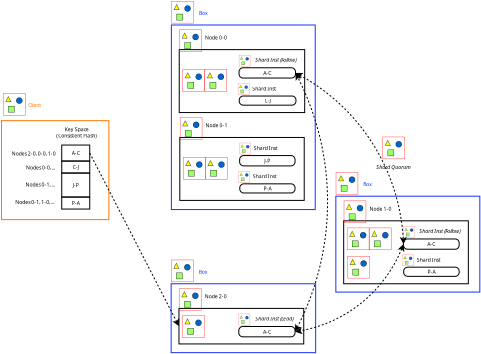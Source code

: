 <?xml version="1.0" encoding="UTF-8"?>
<dia:diagram xmlns:dia="http://www.lysator.liu.se/~alla/dia/">
  <dia:layer name="Background" visible="true" active="true">
    <dia:object type="Standard - Box" version="0" id="O0">
      <dia:attribute name="obj_pos">
        <dia:point val="10.54,4.784"/>
      </dia:attribute>
      <dia:attribute name="obj_bb">
        <dia:rectangle val="10.515,4.759;15.934,9.757"/>
      </dia:attribute>
      <dia:attribute name="elem_corner">
        <dia:point val="10.54,4.784"/>
      </dia:attribute>
      <dia:attribute name="elem_width">
        <dia:real val="5.369"/>
      </dia:attribute>
      <dia:attribute name="elem_height">
        <dia:real val="4.947"/>
      </dia:attribute>
      <dia:attribute name="border_width">
        <dia:real val="0.05"/>
      </dia:attribute>
      <dia:attribute name="border_color">
        <dia:color val="#ff7700"/>
      </dia:attribute>
      <dia:attribute name="show_background">
        <dia:boolean val="false"/>
      </dia:attribute>
    </dia:object>
    <dia:object type="Standard - Box" version="0" id="O1">
      <dia:attribute name="obj_pos">
        <dia:point val="19.035,0"/>
      </dia:attribute>
      <dia:attribute name="obj_bb">
        <dia:rectangle val="19.01,-0.025;26.251,9.253"/>
      </dia:attribute>
      <dia:attribute name="elem_corner">
        <dia:point val="19.035,0"/>
      </dia:attribute>
      <dia:attribute name="elem_width">
        <dia:real val="7.191"/>
      </dia:attribute>
      <dia:attribute name="elem_height">
        <dia:real val="9.228"/>
      </dia:attribute>
      <dia:attribute name="border_width">
        <dia:real val="0.05"/>
      </dia:attribute>
      <dia:attribute name="border_color">
        <dia:color val="#1133ff"/>
      </dia:attribute>
      <dia:attribute name="show_background">
        <dia:boolean val="false"/>
      </dia:attribute>
    </dia:object>
    <dia:object type="Standard - Text" version="1" id="O2">
      <dia:attribute name="obj_pos">
        <dia:point val="12.221,4.005"/>
      </dia:attribute>
      <dia:attribute name="obj_bb">
        <dia:rectangle val="11.854,3.857;12.589,4.153"/>
      </dia:attribute>
      <dia:attribute name="text">
        <dia:composite type="text">
          <dia:attribute name="string">
            <dia:string>#Client#</dia:string>
          </dia:attribute>
          <dia:attribute name="font">
            <dia:font family="sans" style="0" name="Helvetica"/>
          </dia:attribute>
          <dia:attribute name="height">
            <dia:real val="0.317"/>
          </dia:attribute>
          <dia:attribute name="pos">
            <dia:point val="12.221,4.093"/>
          </dia:attribute>
          <dia:attribute name="color">
            <dia:color val="#ff7700"/>
          </dia:attribute>
          <dia:attribute name="alignment">
            <dia:enum val="1"/>
          </dia:attribute>
        </dia:composite>
      </dia:attribute>
      <dia:attribute name="valign">
        <dia:enum val="2"/>
      </dia:attribute>
    </dia:object>
    <dia:object type="Standard - Image" version="0" id="O3">
      <dia:attribute name="obj_pos">
        <dia:point val="10.621,3.405"/>
      </dia:attribute>
      <dia:attribute name="obj_bb">
        <dia:rectangle val="10.571,3.355;11.785,4.568"/>
      </dia:attribute>
      <dia:attribute name="elem_corner">
        <dia:point val="10.621,3.405"/>
      </dia:attribute>
      <dia:attribute name="elem_width">
        <dia:real val="1.114"/>
      </dia:attribute>
      <dia:attribute name="elem_height">
        <dia:real val="1.114"/>
      </dia:attribute>
      <dia:attribute name="draw_border">
        <dia:boolean val="false"/>
      </dia:attribute>
      <dia:attribute name="keep_aspect">
        <dia:boolean val="true"/>
      </dia:attribute>
      <dia:attribute name="file">
        <dia:string>#icons8-laptop-64.png#</dia:string>
      </dia:attribute>
    </dia:object>
    <dia:object type="Standard - Text" version="1" id="O4">
      <dia:attribute name="obj_pos">
        <dia:point val="14.3,5.369"/>
      </dia:attribute>
      <dia:attribute name="obj_bb">
        <dia:rectangle val="13.169,5.063;15.432,5.676"/>
      </dia:attribute>
      <dia:attribute name="text">
        <dia:composite type="text">
          <dia:attribute name="string">
            <dia:string>#Key Space
(Consistent Hash)#</dia:string>
          </dia:attribute>
          <dia:attribute name="font">
            <dia:font family="sans" style="0" name="Helvetica"/>
          </dia:attribute>
          <dia:attribute name="height">
            <dia:real val="0.317"/>
          </dia:attribute>
          <dia:attribute name="pos">
            <dia:point val="14.3,5.298"/>
          </dia:attribute>
          <dia:attribute name="color">
            <dia:color val="#000000"/>
          </dia:attribute>
          <dia:attribute name="alignment">
            <dia:enum val="1"/>
          </dia:attribute>
        </dia:composite>
      </dia:attribute>
      <dia:attribute name="valign">
        <dia:enum val="2"/>
      </dia:attribute>
    </dia:object>
    <dia:object type="Standard - Box" version="0" id="O5">
      <dia:attribute name="obj_pos">
        <dia:point val="19.427,1.231"/>
      </dia:attribute>
      <dia:attribute name="obj_bb">
        <dia:rectangle val="19.402,1.206;25.723,4.403"/>
      </dia:attribute>
      <dia:attribute name="elem_corner">
        <dia:point val="19.427,1.231"/>
      </dia:attribute>
      <dia:attribute name="elem_width">
        <dia:real val="6.272"/>
      </dia:attribute>
      <dia:attribute name="elem_height">
        <dia:real val="3.147"/>
      </dia:attribute>
      <dia:attribute name="border_width">
        <dia:real val="0.05"/>
      </dia:attribute>
      <dia:attribute name="show_background">
        <dia:boolean val="false"/>
      </dia:attribute>
    </dia:object>
    <dia:object type="Standard - Text" version="1" id="O6">
      <dia:attribute name="obj_pos">
        <dia:point val="21.264,0.625"/>
      </dia:attribute>
      <dia:attribute name="obj_bb">
        <dia:rectangle val="20.684,0.477;21.844,0.773"/>
      </dia:attribute>
      <dia:attribute name="text">
        <dia:composite type="text">
          <dia:attribute name="string">
            <dia:string>#Node 0-0#</dia:string>
          </dia:attribute>
          <dia:attribute name="font">
            <dia:font family="sans" style="0" name="Helvetica"/>
          </dia:attribute>
          <dia:attribute name="height">
            <dia:real val="0.317"/>
          </dia:attribute>
          <dia:attribute name="pos">
            <dia:point val="21.264,0.713"/>
          </dia:attribute>
          <dia:attribute name="color">
            <dia:color val="#000000"/>
          </dia:attribute>
          <dia:attribute name="alignment">
            <dia:enum val="1"/>
          </dia:attribute>
        </dia:composite>
      </dia:attribute>
      <dia:attribute name="valign">
        <dia:enum val="2"/>
      </dia:attribute>
    </dia:object>
    <dia:object type="Standard - Box" version="0" id="O7">
      <dia:attribute name="obj_pos">
        <dia:point val="22.417,2.138"/>
      </dia:attribute>
      <dia:attribute name="obj_bb">
        <dia:rectangle val="22.392,2.112;25.265,2.678"/>
      </dia:attribute>
      <dia:attribute name="elem_corner">
        <dia:point val="22.417,2.138"/>
      </dia:attribute>
      <dia:attribute name="elem_width">
        <dia:real val="2.823"/>
      </dia:attribute>
      <dia:attribute name="elem_height">
        <dia:real val="0.515"/>
      </dia:attribute>
      <dia:attribute name="border_width">
        <dia:real val="0.05"/>
      </dia:attribute>
      <dia:attribute name="show_background">
        <dia:boolean val="false"/>
      </dia:attribute>
      <dia:attribute name="corner_radius">
        <dia:real val="0.2"/>
      </dia:attribute>
    </dia:object>
    <dia:object type="Standard - Text" version="1" id="O8">
      <dia:attribute name="obj_pos">
        <dia:point val="23.829,2.395"/>
      </dia:attribute>
      <dia:attribute name="obj_bb">
        <dia:rectangle val="23.61,2.247;24.047,2.543"/>
      </dia:attribute>
      <dia:attribute name="text">
        <dia:composite type="text">
          <dia:attribute name="string">
            <dia:string>#A-C#</dia:string>
          </dia:attribute>
          <dia:attribute name="font">
            <dia:font family="sans" style="0" name="Helvetica"/>
          </dia:attribute>
          <dia:attribute name="height">
            <dia:real val="0.317"/>
          </dia:attribute>
          <dia:attribute name="pos">
            <dia:point val="23.829,2.483"/>
          </dia:attribute>
          <dia:attribute name="color">
            <dia:color val="#000000"/>
          </dia:attribute>
          <dia:attribute name="alignment">
            <dia:enum val="1"/>
          </dia:attribute>
        </dia:composite>
      </dia:attribute>
      <dia:attribute name="valign">
        <dia:enum val="2"/>
      </dia:attribute>
      <dia:connections>
        <dia:connection handle="0" to="O7" connection="8"/>
      </dia:connections>
    </dia:object>
    <dia:object type="Standard - Image" version="0" id="O9">
      <dia:attribute name="obj_pos">
        <dia:point val="19.435,0.225"/>
      </dia:attribute>
      <dia:attribute name="obj_bb">
        <dia:rectangle val="19.385,0.175;20.599,1.389"/>
      </dia:attribute>
      <dia:attribute name="elem_corner">
        <dia:point val="19.435,0.225"/>
      </dia:attribute>
      <dia:attribute name="elem_width">
        <dia:real val="1.114"/>
      </dia:attribute>
      <dia:attribute name="elem_height">
        <dia:real val="1.114"/>
      </dia:attribute>
      <dia:attribute name="draw_border">
        <dia:boolean val="false"/>
      </dia:attribute>
      <dia:attribute name="keep_aspect">
        <dia:boolean val="true"/>
      </dia:attribute>
      <dia:attribute name="file">
        <dia:string>#icons8-network-card-64.png#</dia:string>
      </dia:attribute>
    </dia:object>
    <dia:object type="Standard - Image" version="0" id="O10">
      <dia:attribute name="obj_pos">
        <dia:point val="19.591,2.213"/>
      </dia:attribute>
      <dia:attribute name="obj_bb">
        <dia:rectangle val="19.541,2.163;20.755,3.377"/>
      </dia:attribute>
      <dia:attribute name="elem_corner">
        <dia:point val="19.591,2.213"/>
      </dia:attribute>
      <dia:attribute name="elem_width">
        <dia:real val="1.114"/>
      </dia:attribute>
      <dia:attribute name="elem_height">
        <dia:real val="1.114"/>
      </dia:attribute>
      <dia:attribute name="draw_border">
        <dia:boolean val="false"/>
      </dia:attribute>
      <dia:attribute name="keep_aspect">
        <dia:boolean val="true"/>
      </dia:attribute>
      <dia:attribute name="file">
        <dia:string>#icons8-hard-disk-64.png#</dia:string>
      </dia:attribute>
    </dia:object>
    <dia:object type="Standard - Text" version="1" id="O11">
      <dia:attribute name="obj_pos">
        <dia:point val="20.635,-0.6"/>
      </dia:attribute>
      <dia:attribute name="obj_bb">
        <dia:rectangle val="20.399,-0.748;20.871,-0.452"/>
      </dia:attribute>
      <dia:attribute name="text">
        <dia:composite type="text">
          <dia:attribute name="string">
            <dia:string>#Box#</dia:string>
          </dia:attribute>
          <dia:attribute name="font">
            <dia:font family="sans" style="0" name="Helvetica"/>
          </dia:attribute>
          <dia:attribute name="height">
            <dia:real val="0.317"/>
          </dia:attribute>
          <dia:attribute name="pos">
            <dia:point val="20.635,-0.512"/>
          </dia:attribute>
          <dia:attribute name="color">
            <dia:color val="#1133ff"/>
          </dia:attribute>
          <dia:attribute name="alignment">
            <dia:enum val="1"/>
          </dia:attribute>
        </dia:composite>
      </dia:attribute>
      <dia:attribute name="valign">
        <dia:enum val="2"/>
      </dia:attribute>
    </dia:object>
    <dia:object type="Standard - Image" version="0" id="O12">
      <dia:attribute name="obj_pos">
        <dia:point val="19.035,-1.2"/>
      </dia:attribute>
      <dia:attribute name="obj_bb">
        <dia:rectangle val="18.985,-1.25;20.198,-0.036"/>
      </dia:attribute>
      <dia:attribute name="elem_corner">
        <dia:point val="19.035,-1.2"/>
      </dia:attribute>
      <dia:attribute name="elem_width">
        <dia:real val="1.114"/>
      </dia:attribute>
      <dia:attribute name="elem_height">
        <dia:real val="1.114"/>
      </dia:attribute>
      <dia:attribute name="draw_border">
        <dia:boolean val="false"/>
      </dia:attribute>
      <dia:attribute name="keep_aspect">
        <dia:boolean val="true"/>
      </dia:attribute>
      <dia:attribute name="file">
        <dia:string>#icons8-case-64.png#</dia:string>
      </dia:attribute>
    </dia:object>
    <dia:object type="Standard - Image" version="0" id="O13">
      <dia:attribute name="obj_pos">
        <dia:point val="20.699,2.213"/>
      </dia:attribute>
      <dia:attribute name="obj_bb">
        <dia:rectangle val="20.649,2.163;21.863,3.377"/>
      </dia:attribute>
      <dia:attribute name="elem_corner">
        <dia:point val="20.699,2.213"/>
      </dia:attribute>
      <dia:attribute name="elem_width">
        <dia:real val="1.114"/>
      </dia:attribute>
      <dia:attribute name="elem_height">
        <dia:real val="1.114"/>
      </dia:attribute>
      <dia:attribute name="draw_border">
        <dia:boolean val="false"/>
      </dia:attribute>
      <dia:attribute name="keep_aspect">
        <dia:boolean val="true"/>
      </dia:attribute>
      <dia:attribute name="file">
        <dia:string>#icons8-hard-disk-64.png#</dia:string>
      </dia:attribute>
    </dia:object>
    <dia:object type="Standard - Box" version="0" id="O14">
      <dia:attribute name="obj_pos">
        <dia:point val="13.552,6.003"/>
      </dia:attribute>
      <dia:attribute name="obj_bb">
        <dia:rectangle val="13.527,5.978;14.977,6.828"/>
      </dia:attribute>
      <dia:attribute name="elem_corner">
        <dia:point val="13.552,6.003"/>
      </dia:attribute>
      <dia:attribute name="elem_width">
        <dia:real val="1.4"/>
      </dia:attribute>
      <dia:attribute name="elem_height">
        <dia:real val="0.8"/>
      </dia:attribute>
      <dia:attribute name="border_width">
        <dia:real val="0.05"/>
      </dia:attribute>
      <dia:attribute name="show_background">
        <dia:boolean val="false"/>
      </dia:attribute>
    </dia:object>
    <dia:object type="Standard - Text" version="1" id="O15">
      <dia:attribute name="obj_pos">
        <dia:point val="14.252,6.403"/>
      </dia:attribute>
      <dia:attribute name="obj_bb">
        <dia:rectangle val="14.033,6.256;14.47,6.551"/>
      </dia:attribute>
      <dia:attribute name="text">
        <dia:composite type="text">
          <dia:attribute name="string">
            <dia:string>#A-C#</dia:string>
          </dia:attribute>
          <dia:attribute name="font">
            <dia:font family="sans" style="0" name="Helvetica"/>
          </dia:attribute>
          <dia:attribute name="height">
            <dia:real val="0.317"/>
          </dia:attribute>
          <dia:attribute name="pos">
            <dia:point val="14.252,6.491"/>
          </dia:attribute>
          <dia:attribute name="color">
            <dia:color val="#000000"/>
          </dia:attribute>
          <dia:attribute name="alignment">
            <dia:enum val="1"/>
          </dia:attribute>
        </dia:composite>
      </dia:attribute>
      <dia:attribute name="valign">
        <dia:enum val="2"/>
      </dia:attribute>
      <dia:connections>
        <dia:connection handle="0" to="O14" connection="8"/>
      </dia:connections>
    </dia:object>
    <dia:object type="Standard - Box" version="0" id="O16">
      <dia:attribute name="obj_pos">
        <dia:point val="13.552,6.803"/>
      </dia:attribute>
      <dia:attribute name="obj_bb">
        <dia:rectangle val="13.527,6.778;14.977,7.428"/>
      </dia:attribute>
      <dia:attribute name="elem_corner">
        <dia:point val="13.552,6.803"/>
      </dia:attribute>
      <dia:attribute name="elem_width">
        <dia:real val="1.4"/>
      </dia:attribute>
      <dia:attribute name="elem_height">
        <dia:real val="0.6"/>
      </dia:attribute>
      <dia:attribute name="border_width">
        <dia:real val="0.05"/>
      </dia:attribute>
      <dia:attribute name="show_background">
        <dia:boolean val="false"/>
      </dia:attribute>
    </dia:object>
    <dia:object type="Standard - Text" version="1" id="O17">
      <dia:attribute name="obj_pos">
        <dia:point val="14.252,7.103"/>
      </dia:attribute>
      <dia:attribute name="obj_bb">
        <dia:rectangle val="14.073,6.956;14.431,7.251"/>
      </dia:attribute>
      <dia:attribute name="text">
        <dia:composite type="text">
          <dia:attribute name="string">
            <dia:string>#C-J#</dia:string>
          </dia:attribute>
          <dia:attribute name="font">
            <dia:font family="sans" style="0" name="Helvetica"/>
          </dia:attribute>
          <dia:attribute name="height">
            <dia:real val="0.317"/>
          </dia:attribute>
          <dia:attribute name="pos">
            <dia:point val="14.252,7.191"/>
          </dia:attribute>
          <dia:attribute name="color">
            <dia:color val="#000000"/>
          </dia:attribute>
          <dia:attribute name="alignment">
            <dia:enum val="1"/>
          </dia:attribute>
        </dia:composite>
      </dia:attribute>
      <dia:attribute name="valign">
        <dia:enum val="2"/>
      </dia:attribute>
      <dia:connections>
        <dia:connection handle="0" to="O16" connection="8"/>
      </dia:connections>
    </dia:object>
    <dia:object type="Standard - Box" version="0" id="O18">
      <dia:attribute name="obj_pos">
        <dia:point val="13.552,7.403"/>
      </dia:attribute>
      <dia:attribute name="obj_bb">
        <dia:rectangle val="13.527,7.378;14.977,8.628"/>
      </dia:attribute>
      <dia:attribute name="elem_corner">
        <dia:point val="13.552,7.403"/>
      </dia:attribute>
      <dia:attribute name="elem_width">
        <dia:real val="1.4"/>
      </dia:attribute>
      <dia:attribute name="elem_height">
        <dia:real val="1.2"/>
      </dia:attribute>
      <dia:attribute name="border_width">
        <dia:real val="0.05"/>
      </dia:attribute>
      <dia:attribute name="show_background">
        <dia:boolean val="false"/>
      </dia:attribute>
    </dia:object>
    <dia:object type="Standard - Text" version="1" id="O19">
      <dia:attribute name="obj_pos">
        <dia:point val="14.252,8.003"/>
      </dia:attribute>
      <dia:attribute name="obj_bb">
        <dia:rectangle val="14.094,7.856;14.409,8.151"/>
      </dia:attribute>
      <dia:attribute name="text">
        <dia:composite type="text">
          <dia:attribute name="string">
            <dia:string>#J-P#</dia:string>
          </dia:attribute>
          <dia:attribute name="font">
            <dia:font family="sans" style="0" name="Helvetica"/>
          </dia:attribute>
          <dia:attribute name="height">
            <dia:real val="0.317"/>
          </dia:attribute>
          <dia:attribute name="pos">
            <dia:point val="14.252,8.091"/>
          </dia:attribute>
          <dia:attribute name="color">
            <dia:color val="#000000"/>
          </dia:attribute>
          <dia:attribute name="alignment">
            <dia:enum val="1"/>
          </dia:attribute>
        </dia:composite>
      </dia:attribute>
      <dia:attribute name="valign">
        <dia:enum val="2"/>
      </dia:attribute>
      <dia:connections>
        <dia:connection handle="0" to="O18" connection="8"/>
      </dia:connections>
    </dia:object>
    <dia:object type="Standard - Box" version="0" id="O20">
      <dia:attribute name="obj_pos">
        <dia:point val="13.552,8.603"/>
      </dia:attribute>
      <dia:attribute name="obj_bb">
        <dia:rectangle val="13.527,8.578;14.977,9.228"/>
      </dia:attribute>
      <dia:attribute name="elem_corner">
        <dia:point val="13.552,8.603"/>
      </dia:attribute>
      <dia:attribute name="elem_width">
        <dia:real val="1.4"/>
      </dia:attribute>
      <dia:attribute name="elem_height">
        <dia:real val="0.6"/>
      </dia:attribute>
      <dia:attribute name="border_width">
        <dia:real val="0.05"/>
      </dia:attribute>
      <dia:attribute name="show_background">
        <dia:boolean val="false"/>
      </dia:attribute>
    </dia:object>
    <dia:object type="Standard - Text" version="1" id="O21">
      <dia:attribute name="obj_pos">
        <dia:point val="14.252,8.903"/>
      </dia:attribute>
      <dia:attribute name="obj_bb">
        <dia:rectangle val="14.048,8.756;14.456,9.051"/>
      </dia:attribute>
      <dia:attribute name="text">
        <dia:composite type="text">
          <dia:attribute name="string">
            <dia:string>#P-A#</dia:string>
          </dia:attribute>
          <dia:attribute name="font">
            <dia:font family="sans" style="0" name="Helvetica"/>
          </dia:attribute>
          <dia:attribute name="height">
            <dia:real val="0.317"/>
          </dia:attribute>
          <dia:attribute name="pos">
            <dia:point val="14.252,8.991"/>
          </dia:attribute>
          <dia:attribute name="color">
            <dia:color val="#000000"/>
          </dia:attribute>
          <dia:attribute name="alignment">
            <dia:enum val="1"/>
          </dia:attribute>
        </dia:composite>
      </dia:attribute>
      <dia:attribute name="valign">
        <dia:enum val="2"/>
      </dia:attribute>
      <dia:connections>
        <dia:connection handle="0" to="O20" connection="8"/>
      </dia:connections>
    </dia:object>
    <dia:object type="Standard - Text" version="1" id="O22">
      <dia:attribute name="obj_pos">
        <dia:point val="24.252,1.741"/>
      </dia:attribute>
      <dia:attribute name="obj_bb">
        <dia:rectangle val="23.067,1.594;25.437,1.889"/>
      </dia:attribute>
      <dia:attribute name="text">
        <dia:composite type="text">
          <dia:attribute name="string">
            <dia:string>#Shard Inst (Follow)#</dia:string>
          </dia:attribute>
          <dia:attribute name="font">
            <dia:font family="sans" style="8" name="Helvetica-Oblique"/>
          </dia:attribute>
          <dia:attribute name="height">
            <dia:real val="0.317"/>
          </dia:attribute>
          <dia:attribute name="pos">
            <dia:point val="24.252,1.829"/>
          </dia:attribute>
          <dia:attribute name="color">
            <dia:color val="#000000"/>
          </dia:attribute>
          <dia:attribute name="alignment">
            <dia:enum val="1"/>
          </dia:attribute>
        </dia:composite>
      </dia:attribute>
      <dia:attribute name="valign">
        <dia:enum val="2"/>
      </dia:attribute>
    </dia:object>
    <dia:object type="Standard - Image" version="0" id="O23">
      <dia:attribute name="obj_pos">
        <dia:point val="22.413,1.504"/>
      </dia:attribute>
      <dia:attribute name="obj_bb">
        <dia:rectangle val="22.363,1.454;23.03,2.12"/>
      </dia:attribute>
      <dia:attribute name="elem_corner">
        <dia:point val="22.413,1.504"/>
      </dia:attribute>
      <dia:attribute name="elem_width">
        <dia:real val="0.566"/>
      </dia:attribute>
      <dia:attribute name="elem_height">
        <dia:real val="0.566"/>
      </dia:attribute>
      <dia:attribute name="draw_border">
        <dia:boolean val="false"/>
      </dia:attribute>
      <dia:attribute name="keep_aspect">
        <dia:boolean val="true"/>
      </dia:attribute>
      <dia:attribute name="file">
        <dia:string>#icons8-pizza-64.png#</dia:string>
      </dia:attribute>
    </dia:object>
    <dia:object type="Standard - Box" version="0" id="O24">
      <dia:attribute name="obj_pos">
        <dia:point val="22.426,3.55"/>
      </dia:attribute>
      <dia:attribute name="obj_bb">
        <dia:rectangle val="22.401,3.525;25.288,4.032"/>
      </dia:attribute>
      <dia:attribute name="elem_corner">
        <dia:point val="22.426,3.55"/>
      </dia:attribute>
      <dia:attribute name="elem_width">
        <dia:real val="2.837"/>
      </dia:attribute>
      <dia:attribute name="elem_height">
        <dia:real val="0.457"/>
      </dia:attribute>
      <dia:attribute name="border_width">
        <dia:real val="0.05"/>
      </dia:attribute>
      <dia:attribute name="show_background">
        <dia:boolean val="false"/>
      </dia:attribute>
      <dia:attribute name="corner_radius">
        <dia:real val="0.2"/>
      </dia:attribute>
    </dia:object>
    <dia:object type="Standard - Text" version="1" id="O25">
      <dia:attribute name="obj_pos">
        <dia:point val="23.844,3.778"/>
      </dia:attribute>
      <dia:attribute name="obj_bb">
        <dia:rectangle val="23.666,3.631;24.023,3.926"/>
      </dia:attribute>
      <dia:attribute name="text">
        <dia:composite type="text">
          <dia:attribute name="string">
            <dia:string>#C-J#</dia:string>
          </dia:attribute>
          <dia:attribute name="font">
            <dia:font family="sans" style="0" name="Helvetica"/>
          </dia:attribute>
          <dia:attribute name="height">
            <dia:real val="0.317"/>
          </dia:attribute>
          <dia:attribute name="pos">
            <dia:point val="23.844,3.866"/>
          </dia:attribute>
          <dia:attribute name="color">
            <dia:color val="#000000"/>
          </dia:attribute>
          <dia:attribute name="alignment">
            <dia:enum val="1"/>
          </dia:attribute>
        </dia:composite>
      </dia:attribute>
      <dia:attribute name="valign">
        <dia:enum val="2"/>
      </dia:attribute>
      <dia:connections>
        <dia:connection handle="0" to="O24" connection="8"/>
      </dia:connections>
    </dia:object>
    <dia:object type="Standard - Text" version="1" id="O26">
      <dia:attribute name="obj_pos">
        <dia:point val="23.675,3.177"/>
      </dia:attribute>
      <dia:attribute name="obj_bb">
        <dia:rectangle val="23.034,3.029;24.316,3.325"/>
      </dia:attribute>
      <dia:attribute name="text">
        <dia:composite type="text">
          <dia:attribute name="string">
            <dia:string>#Shard Inst#</dia:string>
          </dia:attribute>
          <dia:attribute name="font">
            <dia:font family="sans" style="0" name="Helvetica"/>
          </dia:attribute>
          <dia:attribute name="height">
            <dia:real val="0.317"/>
          </dia:attribute>
          <dia:attribute name="pos">
            <dia:point val="23.675,3.265"/>
          </dia:attribute>
          <dia:attribute name="color">
            <dia:color val="#000000"/>
          </dia:attribute>
          <dia:attribute name="alignment">
            <dia:enum val="1"/>
          </dia:attribute>
        </dia:composite>
      </dia:attribute>
      <dia:attribute name="valign">
        <dia:enum val="2"/>
      </dia:attribute>
    </dia:object>
    <dia:object type="Standard - Image" version="0" id="O27">
      <dia:attribute name="obj_pos">
        <dia:point val="22.363,2.917"/>
      </dia:attribute>
      <dia:attribute name="obj_bb">
        <dia:rectangle val="22.314,2.867;22.98,3.533"/>
      </dia:attribute>
      <dia:attribute name="elem_corner">
        <dia:point val="22.363,2.917"/>
      </dia:attribute>
      <dia:attribute name="elem_width">
        <dia:real val="0.566"/>
      </dia:attribute>
      <dia:attribute name="elem_height">
        <dia:real val="0.566"/>
      </dia:attribute>
      <dia:attribute name="draw_border">
        <dia:boolean val="false"/>
      </dia:attribute>
      <dia:attribute name="keep_aspect">
        <dia:boolean val="true"/>
      </dia:attribute>
      <dia:attribute name="file">
        <dia:string>#icons8-pizza-64.png#</dia:string>
      </dia:attribute>
    </dia:object>
    <dia:object type="Standard - Box" version="0" id="O28">
      <dia:attribute name="obj_pos">
        <dia:point val="19.456,5.623"/>
      </dia:attribute>
      <dia:attribute name="obj_bb">
        <dia:rectangle val="19.43,5.598;25.701,8.794"/>
      </dia:attribute>
      <dia:attribute name="elem_corner">
        <dia:point val="19.456,5.623"/>
      </dia:attribute>
      <dia:attribute name="elem_width">
        <dia:real val="6.22"/>
      </dia:attribute>
      <dia:attribute name="elem_height">
        <dia:real val="3.147"/>
      </dia:attribute>
      <dia:attribute name="border_width">
        <dia:real val="0.05"/>
      </dia:attribute>
      <dia:attribute name="show_background">
        <dia:boolean val="false"/>
      </dia:attribute>
    </dia:object>
    <dia:object type="Standard - Text" version="1" id="O29">
      <dia:attribute name="obj_pos">
        <dia:point val="21.293,5.017"/>
      </dia:attribute>
      <dia:attribute name="obj_bb">
        <dia:rectangle val="20.713,4.869;21.873,5.164"/>
      </dia:attribute>
      <dia:attribute name="text">
        <dia:composite type="text">
          <dia:attribute name="string">
            <dia:string>#Node 0-1#</dia:string>
          </dia:attribute>
          <dia:attribute name="font">
            <dia:font family="sans" style="0" name="Helvetica"/>
          </dia:attribute>
          <dia:attribute name="height">
            <dia:real val="0.317"/>
          </dia:attribute>
          <dia:attribute name="pos">
            <dia:point val="21.293,5.104"/>
          </dia:attribute>
          <dia:attribute name="color">
            <dia:color val="#000000"/>
          </dia:attribute>
          <dia:attribute name="alignment">
            <dia:enum val="1"/>
          </dia:attribute>
        </dia:composite>
      </dia:attribute>
      <dia:attribute name="valign">
        <dia:enum val="2"/>
      </dia:attribute>
    </dia:object>
    <dia:object type="Standard - Box" version="0" id="O30">
      <dia:attribute name="obj_pos">
        <dia:point val="22.446,6.529"/>
      </dia:attribute>
      <dia:attribute name="obj_bb">
        <dia:rectangle val="22.421,6.504;25.242,7.069"/>
      </dia:attribute>
      <dia:attribute name="elem_corner">
        <dia:point val="22.446,6.529"/>
      </dia:attribute>
      <dia:attribute name="elem_width">
        <dia:real val="2.771"/>
      </dia:attribute>
      <dia:attribute name="elem_height">
        <dia:real val="0.515"/>
      </dia:attribute>
      <dia:attribute name="border_width">
        <dia:real val="0.05"/>
      </dia:attribute>
      <dia:attribute name="show_background">
        <dia:boolean val="false"/>
      </dia:attribute>
      <dia:attribute name="corner_radius">
        <dia:real val="0.2"/>
      </dia:attribute>
    </dia:object>
    <dia:object type="Standard - Text" version="1" id="O31">
      <dia:attribute name="obj_pos">
        <dia:point val="23.831,6.787"/>
      </dia:attribute>
      <dia:attribute name="obj_bb">
        <dia:rectangle val="23.674,6.639;23.989,6.935"/>
      </dia:attribute>
      <dia:attribute name="text">
        <dia:composite type="text">
          <dia:attribute name="string">
            <dia:string>#J-P#</dia:string>
          </dia:attribute>
          <dia:attribute name="font">
            <dia:font family="sans" style="0" name="Helvetica"/>
          </dia:attribute>
          <dia:attribute name="height">
            <dia:real val="0.317"/>
          </dia:attribute>
          <dia:attribute name="pos">
            <dia:point val="23.831,6.875"/>
          </dia:attribute>
          <dia:attribute name="color">
            <dia:color val="#000000"/>
          </dia:attribute>
          <dia:attribute name="alignment">
            <dia:enum val="1"/>
          </dia:attribute>
        </dia:composite>
      </dia:attribute>
      <dia:attribute name="valign">
        <dia:enum val="2"/>
      </dia:attribute>
      <dia:connections>
        <dia:connection handle="0" to="O30" connection="8"/>
      </dia:connections>
    </dia:object>
    <dia:object type="Standard - Image" version="0" id="O32">
      <dia:attribute name="obj_pos">
        <dia:point val="19.463,4.617"/>
      </dia:attribute>
      <dia:attribute name="obj_bb">
        <dia:rectangle val="19.413,4.567;20.627,5.78"/>
      </dia:attribute>
      <dia:attribute name="elem_corner">
        <dia:point val="19.463,4.617"/>
      </dia:attribute>
      <dia:attribute name="elem_width">
        <dia:real val="1.114"/>
      </dia:attribute>
      <dia:attribute name="elem_height">
        <dia:real val="1.114"/>
      </dia:attribute>
      <dia:attribute name="draw_border">
        <dia:boolean val="false"/>
      </dia:attribute>
      <dia:attribute name="keep_aspect">
        <dia:boolean val="true"/>
      </dia:attribute>
      <dia:attribute name="file">
        <dia:string>#icons8-network-card-64.png#</dia:string>
      </dia:attribute>
    </dia:object>
    <dia:object type="Standard - Image" version="0" id="O33">
      <dia:attribute name="obj_pos">
        <dia:point val="19.619,6.605"/>
      </dia:attribute>
      <dia:attribute name="obj_bb">
        <dia:rectangle val="19.57,6.555;20.783,7.768"/>
      </dia:attribute>
      <dia:attribute name="elem_corner">
        <dia:point val="19.619,6.605"/>
      </dia:attribute>
      <dia:attribute name="elem_width">
        <dia:real val="1.114"/>
      </dia:attribute>
      <dia:attribute name="elem_height">
        <dia:real val="1.114"/>
      </dia:attribute>
      <dia:attribute name="draw_border">
        <dia:boolean val="false"/>
      </dia:attribute>
      <dia:attribute name="keep_aspect">
        <dia:boolean val="true"/>
      </dia:attribute>
      <dia:attribute name="file">
        <dia:string>#icons8-hard-disk-64.png#</dia:string>
      </dia:attribute>
    </dia:object>
    <dia:object type="Standard - Image" version="0" id="O34">
      <dia:attribute name="obj_pos">
        <dia:point val="20.728,6.605"/>
      </dia:attribute>
      <dia:attribute name="obj_bb">
        <dia:rectangle val="20.678,6.555;21.891,7.768"/>
      </dia:attribute>
      <dia:attribute name="elem_corner">
        <dia:point val="20.728,6.605"/>
      </dia:attribute>
      <dia:attribute name="elem_width">
        <dia:real val="1.114"/>
      </dia:attribute>
      <dia:attribute name="elem_height">
        <dia:real val="1.114"/>
      </dia:attribute>
      <dia:attribute name="draw_border">
        <dia:boolean val="false"/>
      </dia:attribute>
      <dia:attribute name="keep_aspect">
        <dia:boolean val="true"/>
      </dia:attribute>
      <dia:attribute name="file">
        <dia:string>#icons8-hard-disk-64.png#</dia:string>
      </dia:attribute>
    </dia:object>
    <dia:object type="Standard - Text" version="1" id="O35">
      <dia:attribute name="obj_pos">
        <dia:point val="23.753,6.156"/>
      </dia:attribute>
      <dia:attribute name="obj_bb">
        <dia:rectangle val="23.112,6.008;24.395,6.304"/>
      </dia:attribute>
      <dia:attribute name="text">
        <dia:composite type="text">
          <dia:attribute name="string">
            <dia:string>#Shard Inst#</dia:string>
          </dia:attribute>
          <dia:attribute name="font">
            <dia:font family="sans" style="0" name="Helvetica"/>
          </dia:attribute>
          <dia:attribute name="height">
            <dia:real val="0.317"/>
          </dia:attribute>
          <dia:attribute name="pos">
            <dia:point val="23.753,6.244"/>
          </dia:attribute>
          <dia:attribute name="color">
            <dia:color val="#000000"/>
          </dia:attribute>
          <dia:attribute name="alignment">
            <dia:enum val="1"/>
          </dia:attribute>
        </dia:composite>
      </dia:attribute>
      <dia:attribute name="valign">
        <dia:enum val="2"/>
      </dia:attribute>
    </dia:object>
    <dia:object type="Standard - Image" version="0" id="O36">
      <dia:attribute name="obj_pos">
        <dia:point val="22.442,5.896"/>
      </dia:attribute>
      <dia:attribute name="obj_bb">
        <dia:rectangle val="22.392,5.846;23.059,6.512"/>
      </dia:attribute>
      <dia:attribute name="elem_corner">
        <dia:point val="22.442,5.896"/>
      </dia:attribute>
      <dia:attribute name="elem_width">
        <dia:real val="0.566"/>
      </dia:attribute>
      <dia:attribute name="elem_height">
        <dia:real val="0.566"/>
      </dia:attribute>
      <dia:attribute name="draw_border">
        <dia:boolean val="false"/>
      </dia:attribute>
      <dia:attribute name="keep_aspect">
        <dia:boolean val="true"/>
      </dia:attribute>
      <dia:attribute name="file">
        <dia:string>#icons8-pizza-64.png#</dia:string>
      </dia:attribute>
    </dia:object>
    <dia:object type="Standard - Box" version="0" id="O37">
      <dia:attribute name="obj_pos">
        <dia:point val="22.455,7.942"/>
      </dia:attribute>
      <dia:attribute name="obj_bb">
        <dia:rectangle val="22.43,7.917;25.242,8.423"/>
      </dia:attribute>
      <dia:attribute name="elem_corner">
        <dia:point val="22.455,7.942"/>
      </dia:attribute>
      <dia:attribute name="elem_width">
        <dia:real val="2.762"/>
      </dia:attribute>
      <dia:attribute name="elem_height">
        <dia:real val="0.457"/>
      </dia:attribute>
      <dia:attribute name="border_width">
        <dia:real val="0.05"/>
      </dia:attribute>
      <dia:attribute name="show_background">
        <dia:boolean val="false"/>
      </dia:attribute>
      <dia:attribute name="corner_radius">
        <dia:real val="0.2"/>
      </dia:attribute>
    </dia:object>
    <dia:object type="Standard - Text" version="1" id="O38">
      <dia:attribute name="obj_pos">
        <dia:point val="23.836,8.17"/>
      </dia:attribute>
      <dia:attribute name="obj_bb">
        <dia:rectangle val="23.632,8.022;24.04,8.318"/>
      </dia:attribute>
      <dia:attribute name="text">
        <dia:composite type="text">
          <dia:attribute name="string">
            <dia:string>#P-A#</dia:string>
          </dia:attribute>
          <dia:attribute name="font">
            <dia:font family="sans" style="0" name="Helvetica"/>
          </dia:attribute>
          <dia:attribute name="height">
            <dia:real val="0.317"/>
          </dia:attribute>
          <dia:attribute name="pos">
            <dia:point val="23.836,8.258"/>
          </dia:attribute>
          <dia:attribute name="color">
            <dia:color val="#000000"/>
          </dia:attribute>
          <dia:attribute name="alignment">
            <dia:enum val="1"/>
          </dia:attribute>
        </dia:composite>
      </dia:attribute>
      <dia:attribute name="valign">
        <dia:enum val="2"/>
      </dia:attribute>
      <dia:connections>
        <dia:connection handle="0" to="O37" connection="8"/>
      </dia:connections>
    </dia:object>
    <dia:object type="Standard - Text" version="1" id="O39">
      <dia:attribute name="obj_pos">
        <dia:point val="23.703,7.568"/>
      </dia:attribute>
      <dia:attribute name="obj_bb">
        <dia:rectangle val="23.062,7.421;24.345,7.716"/>
      </dia:attribute>
      <dia:attribute name="text">
        <dia:composite type="text">
          <dia:attribute name="string">
            <dia:string>#Shard Inst#</dia:string>
          </dia:attribute>
          <dia:attribute name="font">
            <dia:font family="sans" style="0" name="Helvetica"/>
          </dia:attribute>
          <dia:attribute name="height">
            <dia:real val="0.317"/>
          </dia:attribute>
          <dia:attribute name="pos">
            <dia:point val="23.703,7.656"/>
          </dia:attribute>
          <dia:attribute name="color">
            <dia:color val="#000000"/>
          </dia:attribute>
          <dia:attribute name="alignment">
            <dia:enum val="1"/>
          </dia:attribute>
        </dia:composite>
      </dia:attribute>
      <dia:attribute name="valign">
        <dia:enum val="2"/>
      </dia:attribute>
    </dia:object>
    <dia:object type="Standard - Image" version="0" id="O40">
      <dia:attribute name="obj_pos">
        <dia:point val="22.392,7.308"/>
      </dia:attribute>
      <dia:attribute name="obj_bb">
        <dia:rectangle val="22.342,7.258;23.009,7.924"/>
      </dia:attribute>
      <dia:attribute name="elem_corner">
        <dia:point val="22.392,7.308"/>
      </dia:attribute>
      <dia:attribute name="elem_width">
        <dia:real val="0.566"/>
      </dia:attribute>
      <dia:attribute name="elem_height">
        <dia:real val="0.566"/>
      </dia:attribute>
      <dia:attribute name="draw_border">
        <dia:boolean val="false"/>
      </dia:attribute>
      <dia:attribute name="keep_aspect">
        <dia:boolean val="true"/>
      </dia:attribute>
      <dia:attribute name="file">
        <dia:string>#icons8-pizza-64.png#</dia:string>
      </dia:attribute>
    </dia:object>
    <dia:object type="Standard - Box" version="0" id="O41">
      <dia:attribute name="obj_pos">
        <dia:point val="27.257,8.56"/>
      </dia:attribute>
      <dia:attribute name="obj_bb">
        <dia:rectangle val="27.232,8.535;34.481,13.379"/>
      </dia:attribute>
      <dia:attribute name="elem_corner">
        <dia:point val="27.257,8.56"/>
      </dia:attribute>
      <dia:attribute name="elem_width">
        <dia:real val="7.199"/>
      </dia:attribute>
      <dia:attribute name="elem_height">
        <dia:real val="4.794"/>
      </dia:attribute>
      <dia:attribute name="border_width">
        <dia:real val="0.05"/>
      </dia:attribute>
      <dia:attribute name="border_color">
        <dia:color val="#1133ff"/>
      </dia:attribute>
      <dia:attribute name="show_background">
        <dia:boolean val="false"/>
      </dia:attribute>
    </dia:object>
    <dia:object type="Standard - Box" version="0" id="O42">
      <dia:attribute name="obj_pos">
        <dia:point val="27.649,9.791"/>
      </dia:attribute>
      <dia:attribute name="obj_bb">
        <dia:rectangle val="27.624,9.766;33.908,12.963"/>
      </dia:attribute>
      <dia:attribute name="elem_corner">
        <dia:point val="27.649,9.791"/>
      </dia:attribute>
      <dia:attribute name="elem_width">
        <dia:real val="6.234"/>
      </dia:attribute>
      <dia:attribute name="elem_height">
        <dia:real val="3.147"/>
      </dia:attribute>
      <dia:attribute name="border_width">
        <dia:real val="0.05"/>
      </dia:attribute>
      <dia:attribute name="show_background">
        <dia:boolean val="false"/>
      </dia:attribute>
    </dia:object>
    <dia:object type="Standard - Text" version="1" id="O43">
      <dia:attribute name="obj_pos">
        <dia:point val="29.486,9.185"/>
      </dia:attribute>
      <dia:attribute name="obj_bb">
        <dia:rectangle val="28.906,9.037;30.066,9.333"/>
      </dia:attribute>
      <dia:attribute name="text">
        <dia:composite type="text">
          <dia:attribute name="string">
            <dia:string>#Node 1-0#</dia:string>
          </dia:attribute>
          <dia:attribute name="font">
            <dia:font family="sans" style="0" name="Helvetica"/>
          </dia:attribute>
          <dia:attribute name="height">
            <dia:real val="0.317"/>
          </dia:attribute>
          <dia:attribute name="pos">
            <dia:point val="29.486,9.273"/>
          </dia:attribute>
          <dia:attribute name="color">
            <dia:color val="#000000"/>
          </dia:attribute>
          <dia:attribute name="alignment">
            <dia:enum val="1"/>
          </dia:attribute>
        </dia:composite>
      </dia:attribute>
      <dia:attribute name="valign">
        <dia:enum val="2"/>
      </dia:attribute>
    </dia:object>
    <dia:object type="Standard - Box" version="0" id="O44">
      <dia:attribute name="obj_pos">
        <dia:point val="30.639,10.698"/>
      </dia:attribute>
      <dia:attribute name="obj_bb">
        <dia:rectangle val="30.614,10.673;33.449,11.238"/>
      </dia:attribute>
      <dia:attribute name="elem_corner">
        <dia:point val="30.639,10.698"/>
      </dia:attribute>
      <dia:attribute name="elem_width">
        <dia:real val="2.785"/>
      </dia:attribute>
      <dia:attribute name="elem_height">
        <dia:real val="0.515"/>
      </dia:attribute>
      <dia:attribute name="border_width">
        <dia:real val="0.05"/>
      </dia:attribute>
      <dia:attribute name="show_background">
        <dia:boolean val="false"/>
      </dia:attribute>
      <dia:attribute name="corner_radius">
        <dia:real val="0.2"/>
      </dia:attribute>
    </dia:object>
    <dia:object type="Standard - Text" version="1" id="O45">
      <dia:attribute name="obj_pos">
        <dia:point val="32.032,10.955"/>
      </dia:attribute>
      <dia:attribute name="obj_bb">
        <dia:rectangle val="31.813,10.808;32.251,11.103"/>
      </dia:attribute>
      <dia:attribute name="text">
        <dia:composite type="text">
          <dia:attribute name="string">
            <dia:string>#A-C#</dia:string>
          </dia:attribute>
          <dia:attribute name="font">
            <dia:font family="sans" style="0" name="Helvetica"/>
          </dia:attribute>
          <dia:attribute name="height">
            <dia:real val="0.317"/>
          </dia:attribute>
          <dia:attribute name="pos">
            <dia:point val="32.032,11.043"/>
          </dia:attribute>
          <dia:attribute name="color">
            <dia:color val="#000000"/>
          </dia:attribute>
          <dia:attribute name="alignment">
            <dia:enum val="1"/>
          </dia:attribute>
        </dia:composite>
      </dia:attribute>
      <dia:attribute name="valign">
        <dia:enum val="2"/>
      </dia:attribute>
      <dia:connections>
        <dia:connection handle="0" to="O44" connection="8"/>
      </dia:connections>
    </dia:object>
    <dia:object type="Standard - Image" version="0" id="O46">
      <dia:attribute name="obj_pos">
        <dia:point val="27.657,8.785"/>
      </dia:attribute>
      <dia:attribute name="obj_bb">
        <dia:rectangle val="27.607,8.735;28.82,9.949"/>
      </dia:attribute>
      <dia:attribute name="elem_corner">
        <dia:point val="27.657,8.785"/>
      </dia:attribute>
      <dia:attribute name="elem_width">
        <dia:real val="1.114"/>
      </dia:attribute>
      <dia:attribute name="elem_height">
        <dia:real val="1.114"/>
      </dia:attribute>
      <dia:attribute name="draw_border">
        <dia:boolean val="false"/>
      </dia:attribute>
      <dia:attribute name="keep_aspect">
        <dia:boolean val="true"/>
      </dia:attribute>
      <dia:attribute name="file">
        <dia:string>#icons8-network-card-64.png#</dia:string>
      </dia:attribute>
    </dia:object>
    <dia:object type="Standard - Image" version="0" id="O47">
      <dia:attribute name="obj_pos">
        <dia:point val="27.813,10.137"/>
      </dia:attribute>
      <dia:attribute name="obj_bb">
        <dia:rectangle val="27.763,10.087;28.977,11.301"/>
      </dia:attribute>
      <dia:attribute name="elem_corner">
        <dia:point val="27.813,10.137"/>
      </dia:attribute>
      <dia:attribute name="elem_width">
        <dia:real val="1.114"/>
      </dia:attribute>
      <dia:attribute name="elem_height">
        <dia:real val="1.114"/>
      </dia:attribute>
      <dia:attribute name="draw_border">
        <dia:boolean val="false"/>
      </dia:attribute>
      <dia:attribute name="keep_aspect">
        <dia:boolean val="true"/>
      </dia:attribute>
      <dia:attribute name="file">
        <dia:string>#icons8-hard-disk-64.png#</dia:string>
      </dia:attribute>
    </dia:object>
    <dia:object type="Standard - Text" version="1" id="O48">
      <dia:attribute name="obj_pos">
        <dia:point val="28.857,7.96"/>
      </dia:attribute>
      <dia:attribute name="obj_bb">
        <dia:rectangle val="28.621,7.812;29.093,8.108"/>
      </dia:attribute>
      <dia:attribute name="text">
        <dia:composite type="text">
          <dia:attribute name="string">
            <dia:string>#Box#</dia:string>
          </dia:attribute>
          <dia:attribute name="font">
            <dia:font family="sans" style="0" name="Helvetica"/>
          </dia:attribute>
          <dia:attribute name="height">
            <dia:real val="0.317"/>
          </dia:attribute>
          <dia:attribute name="pos">
            <dia:point val="28.857,8.048"/>
          </dia:attribute>
          <dia:attribute name="color">
            <dia:color val="#1133ff"/>
          </dia:attribute>
          <dia:attribute name="alignment">
            <dia:enum val="1"/>
          </dia:attribute>
        </dia:composite>
      </dia:attribute>
      <dia:attribute name="valign">
        <dia:enum val="2"/>
      </dia:attribute>
    </dia:object>
    <dia:object type="Standard - Image" version="0" id="O49">
      <dia:attribute name="obj_pos">
        <dia:point val="27.257,7.36"/>
      </dia:attribute>
      <dia:attribute name="obj_bb">
        <dia:rectangle val="27.207,7.31;28.421,8.524"/>
      </dia:attribute>
      <dia:attribute name="elem_corner">
        <dia:point val="27.257,7.36"/>
      </dia:attribute>
      <dia:attribute name="elem_width">
        <dia:real val="1.114"/>
      </dia:attribute>
      <dia:attribute name="elem_height">
        <dia:real val="1.114"/>
      </dia:attribute>
      <dia:attribute name="draw_border">
        <dia:boolean val="false"/>
      </dia:attribute>
      <dia:attribute name="keep_aspect">
        <dia:boolean val="true"/>
      </dia:attribute>
      <dia:attribute name="file">
        <dia:string>#icons8-case-64.png#</dia:string>
      </dia:attribute>
    </dia:object>
    <dia:object type="Standard - Image" version="0" id="O50">
      <dia:attribute name="obj_pos">
        <dia:point val="28.921,10.137"/>
      </dia:attribute>
      <dia:attribute name="obj_bb">
        <dia:rectangle val="28.871,10.087;30.085,11.301"/>
      </dia:attribute>
      <dia:attribute name="elem_corner">
        <dia:point val="28.921,10.137"/>
      </dia:attribute>
      <dia:attribute name="elem_width">
        <dia:real val="1.114"/>
      </dia:attribute>
      <dia:attribute name="elem_height">
        <dia:real val="1.114"/>
      </dia:attribute>
      <dia:attribute name="draw_border">
        <dia:boolean val="false"/>
      </dia:attribute>
      <dia:attribute name="keep_aspect">
        <dia:boolean val="true"/>
      </dia:attribute>
      <dia:attribute name="file">
        <dia:string>#icons8-hard-disk-64.png#</dia:string>
      </dia:attribute>
    </dia:object>
    <dia:object type="Standard - Text" version="1" id="O51">
      <dia:attribute name="obj_pos">
        <dia:point val="32.451,10.302"/>
      </dia:attribute>
      <dia:attribute name="obj_bb">
        <dia:rectangle val="31.266,10.154;33.636,10.45"/>
      </dia:attribute>
      <dia:attribute name="text">
        <dia:composite type="text">
          <dia:attribute name="string">
            <dia:string>#Shard Inst (Follow)#</dia:string>
          </dia:attribute>
          <dia:attribute name="font">
            <dia:font family="sans" style="8" name="Helvetica-Oblique"/>
          </dia:attribute>
          <dia:attribute name="height">
            <dia:real val="0.317"/>
          </dia:attribute>
          <dia:attribute name="pos">
            <dia:point val="32.451,10.39"/>
          </dia:attribute>
          <dia:attribute name="color">
            <dia:color val="#000000"/>
          </dia:attribute>
          <dia:attribute name="alignment">
            <dia:enum val="1"/>
          </dia:attribute>
        </dia:composite>
      </dia:attribute>
      <dia:attribute name="valign">
        <dia:enum val="2"/>
      </dia:attribute>
    </dia:object>
    <dia:object type="Standard - Image" version="0" id="O52">
      <dia:attribute name="obj_pos">
        <dia:point val="30.636,10.064"/>
      </dia:attribute>
      <dia:attribute name="obj_bb">
        <dia:rectangle val="30.585,10.014;31.252,10.681"/>
      </dia:attribute>
      <dia:attribute name="elem_corner">
        <dia:point val="30.636,10.064"/>
      </dia:attribute>
      <dia:attribute name="elem_width">
        <dia:real val="0.566"/>
      </dia:attribute>
      <dia:attribute name="elem_height">
        <dia:real val="0.566"/>
      </dia:attribute>
      <dia:attribute name="draw_border">
        <dia:boolean val="false"/>
      </dia:attribute>
      <dia:attribute name="keep_aspect">
        <dia:boolean val="true"/>
      </dia:attribute>
      <dia:attribute name="file">
        <dia:string>#icons8-pizza-64.png#</dia:string>
      </dia:attribute>
    </dia:object>
    <dia:object type="Standard - Box" version="0" id="O53">
      <dia:attribute name="obj_pos">
        <dia:point val="30.648,12.11"/>
      </dia:attribute>
      <dia:attribute name="obj_bb">
        <dia:rectangle val="30.623,12.085;33.449,12.592"/>
      </dia:attribute>
      <dia:attribute name="elem_corner">
        <dia:point val="30.648,12.11"/>
      </dia:attribute>
      <dia:attribute name="elem_width">
        <dia:real val="2.776"/>
      </dia:attribute>
      <dia:attribute name="elem_height">
        <dia:real val="0.457"/>
      </dia:attribute>
      <dia:attribute name="border_width">
        <dia:real val="0.05"/>
      </dia:attribute>
      <dia:attribute name="show_background">
        <dia:boolean val="false"/>
      </dia:attribute>
      <dia:attribute name="corner_radius">
        <dia:real val="0.2"/>
      </dia:attribute>
    </dia:object>
    <dia:object type="Standard - Text" version="1" id="O54">
      <dia:attribute name="obj_pos">
        <dia:point val="32.036,12.339"/>
      </dia:attribute>
      <dia:attribute name="obj_bb">
        <dia:rectangle val="31.832,12.191;32.24,12.486"/>
      </dia:attribute>
      <dia:attribute name="text">
        <dia:composite type="text">
          <dia:attribute name="string">
            <dia:string>#P-A#</dia:string>
          </dia:attribute>
          <dia:attribute name="font">
            <dia:font family="sans" style="0" name="Helvetica"/>
          </dia:attribute>
          <dia:attribute name="height">
            <dia:real val="0.317"/>
          </dia:attribute>
          <dia:attribute name="pos">
            <dia:point val="32.036,12.427"/>
          </dia:attribute>
          <dia:attribute name="color">
            <dia:color val="#000000"/>
          </dia:attribute>
          <dia:attribute name="alignment">
            <dia:enum val="1"/>
          </dia:attribute>
        </dia:composite>
      </dia:attribute>
      <dia:attribute name="valign">
        <dia:enum val="2"/>
      </dia:attribute>
      <dia:connections>
        <dia:connection handle="0" to="O53" connection="8"/>
      </dia:connections>
    </dia:object>
    <dia:object type="Standard - Text" version="1" id="O55">
      <dia:attribute name="obj_pos">
        <dia:point val="31.897,11.737"/>
      </dia:attribute>
      <dia:attribute name="obj_bb">
        <dia:rectangle val="31.256,11.589;32.538,11.885"/>
      </dia:attribute>
      <dia:attribute name="text">
        <dia:composite type="text">
          <dia:attribute name="string">
            <dia:string>#Shard Inst#</dia:string>
          </dia:attribute>
          <dia:attribute name="font">
            <dia:font family="sans" style="0" name="Helvetica"/>
          </dia:attribute>
          <dia:attribute name="height">
            <dia:real val="0.317"/>
          </dia:attribute>
          <dia:attribute name="pos">
            <dia:point val="31.897,11.825"/>
          </dia:attribute>
          <dia:attribute name="color">
            <dia:color val="#000000"/>
          </dia:attribute>
          <dia:attribute name="alignment">
            <dia:enum val="1"/>
          </dia:attribute>
        </dia:composite>
      </dia:attribute>
      <dia:attribute name="valign">
        <dia:enum val="2"/>
      </dia:attribute>
    </dia:object>
    <dia:object type="Standard - Image" version="0" id="O56">
      <dia:attribute name="obj_pos">
        <dia:point val="30.585,11.477"/>
      </dia:attribute>
      <dia:attribute name="obj_bb">
        <dia:rectangle val="30.535,11.427;31.202,12.093"/>
      </dia:attribute>
      <dia:attribute name="elem_corner">
        <dia:point val="30.585,11.477"/>
      </dia:attribute>
      <dia:attribute name="elem_width">
        <dia:real val="0.566"/>
      </dia:attribute>
      <dia:attribute name="elem_height">
        <dia:real val="0.566"/>
      </dia:attribute>
      <dia:attribute name="draw_border">
        <dia:boolean val="false"/>
      </dia:attribute>
      <dia:attribute name="keep_aspect">
        <dia:boolean val="true"/>
      </dia:attribute>
      <dia:attribute name="file">
        <dia:string>#icons8-pizza-64.png#</dia:string>
      </dia:attribute>
    </dia:object>
    <dia:object type="Standard - Image" version="0" id="O57">
      <dia:attribute name="obj_pos">
        <dia:point val="27.837,11.55"/>
      </dia:attribute>
      <dia:attribute name="obj_bb">
        <dia:rectangle val="27.787,11.5;29.001,12.714"/>
      </dia:attribute>
      <dia:attribute name="elem_corner">
        <dia:point val="27.837,11.55"/>
      </dia:attribute>
      <dia:attribute name="elem_width">
        <dia:real val="1.114"/>
      </dia:attribute>
      <dia:attribute name="elem_height">
        <dia:real val="1.114"/>
      </dia:attribute>
      <dia:attribute name="draw_border">
        <dia:boolean val="false"/>
      </dia:attribute>
      <dia:attribute name="keep_aspect">
        <dia:boolean val="true"/>
      </dia:attribute>
      <dia:attribute name="file">
        <dia:string>#icons8-hard-disk-64.png#</dia:string>
      </dia:attribute>
    </dia:object>
    <dia:object type="Standard - Box" version="0" id="O58">
      <dia:attribute name="obj_pos">
        <dia:point val="19.022,12.938"/>
      </dia:attribute>
      <dia:attribute name="obj_bb">
        <dia:rectangle val="18.997,12.914;26.274,16.409"/>
      </dia:attribute>
      <dia:attribute name="elem_corner">
        <dia:point val="19.022,12.938"/>
      </dia:attribute>
      <dia:attribute name="elem_width">
        <dia:real val="7.226"/>
      </dia:attribute>
      <dia:attribute name="elem_height">
        <dia:real val="3.445"/>
      </dia:attribute>
      <dia:attribute name="border_width">
        <dia:real val="0.05"/>
      </dia:attribute>
      <dia:attribute name="border_color">
        <dia:color val="#1133ff"/>
      </dia:attribute>
      <dia:attribute name="show_background">
        <dia:boolean val="false"/>
      </dia:attribute>
    </dia:object>
    <dia:object type="Standard - Box" version="0" id="O59">
      <dia:attribute name="obj_pos">
        <dia:point val="19.414,14.17"/>
      </dia:attribute>
      <dia:attribute name="obj_bb">
        <dia:rectangle val="19.389,14.145;25.678,15.971"/>
      </dia:attribute>
      <dia:attribute name="elem_corner">
        <dia:point val="19.414,14.17"/>
      </dia:attribute>
      <dia:attribute name="elem_width">
        <dia:real val="6.238"/>
      </dia:attribute>
      <dia:attribute name="elem_height">
        <dia:real val="1.777"/>
      </dia:attribute>
      <dia:attribute name="border_width">
        <dia:real val="0.05"/>
      </dia:attribute>
      <dia:attribute name="show_background">
        <dia:boolean val="false"/>
      </dia:attribute>
    </dia:object>
    <dia:object type="Standard - Text" version="1" id="O60">
      <dia:attribute name="obj_pos">
        <dia:point val="21.252,13.563"/>
      </dia:attribute>
      <dia:attribute name="obj_bb">
        <dia:rectangle val="20.672,13.416;21.831,13.711"/>
      </dia:attribute>
      <dia:attribute name="text">
        <dia:composite type="text">
          <dia:attribute name="string">
            <dia:string>#Node 2-0#</dia:string>
          </dia:attribute>
          <dia:attribute name="font">
            <dia:font family="sans" style="0" name="Helvetica"/>
          </dia:attribute>
          <dia:attribute name="height">
            <dia:real val="0.317"/>
          </dia:attribute>
          <dia:attribute name="pos">
            <dia:point val="21.252,13.651"/>
          </dia:attribute>
          <dia:attribute name="color">
            <dia:color val="#000000"/>
          </dia:attribute>
          <dia:attribute name="alignment">
            <dia:enum val="1"/>
          </dia:attribute>
        </dia:composite>
      </dia:attribute>
      <dia:attribute name="valign">
        <dia:enum val="2"/>
      </dia:attribute>
    </dia:object>
    <dia:object type="Standard - Box" version="0" id="O61">
      <dia:attribute name="obj_pos">
        <dia:point val="22.405,15.076"/>
      </dia:attribute>
      <dia:attribute name="obj_bb">
        <dia:rectangle val="22.38,15.051;25.242,15.616"/>
      </dia:attribute>
      <dia:attribute name="elem_corner">
        <dia:point val="22.405,15.076"/>
      </dia:attribute>
      <dia:attribute name="elem_width">
        <dia:real val="2.812"/>
      </dia:attribute>
      <dia:attribute name="elem_height">
        <dia:real val="0.515"/>
      </dia:attribute>
      <dia:attribute name="border_width">
        <dia:real val="0.05"/>
      </dia:attribute>
      <dia:attribute name="show_background">
        <dia:boolean val="false"/>
      </dia:attribute>
      <dia:attribute name="corner_radius">
        <dia:real val="0.2"/>
      </dia:attribute>
    </dia:object>
    <dia:object type="Standard - Text" version="1" id="O62">
      <dia:attribute name="obj_pos">
        <dia:point val="23.811,15.334"/>
      </dia:attribute>
      <dia:attribute name="obj_bb">
        <dia:rectangle val="23.592,15.186;24.03,15.482"/>
      </dia:attribute>
      <dia:attribute name="text">
        <dia:composite type="text">
          <dia:attribute name="string">
            <dia:string>#A-C#</dia:string>
          </dia:attribute>
          <dia:attribute name="font">
            <dia:font family="sans" style="0" name="Helvetica"/>
          </dia:attribute>
          <dia:attribute name="height">
            <dia:real val="0.317"/>
          </dia:attribute>
          <dia:attribute name="pos">
            <dia:point val="23.811,15.422"/>
          </dia:attribute>
          <dia:attribute name="color">
            <dia:color val="#000000"/>
          </dia:attribute>
          <dia:attribute name="alignment">
            <dia:enum val="1"/>
          </dia:attribute>
        </dia:composite>
      </dia:attribute>
      <dia:attribute name="valign">
        <dia:enum val="2"/>
      </dia:attribute>
      <dia:connections>
        <dia:connection handle="0" to="O61" connection="8"/>
      </dia:connections>
    </dia:object>
    <dia:object type="Standard - Image" version="0" id="O63">
      <dia:attribute name="obj_pos">
        <dia:point val="19.422,13.164"/>
      </dia:attribute>
      <dia:attribute name="obj_bb">
        <dia:rectangle val="19.372,13.114;20.586,14.327"/>
      </dia:attribute>
      <dia:attribute name="elem_corner">
        <dia:point val="19.422,13.164"/>
      </dia:attribute>
      <dia:attribute name="elem_width">
        <dia:real val="1.114"/>
      </dia:attribute>
      <dia:attribute name="elem_height">
        <dia:real val="1.114"/>
      </dia:attribute>
      <dia:attribute name="draw_border">
        <dia:boolean val="false"/>
      </dia:attribute>
      <dia:attribute name="keep_aspect">
        <dia:boolean val="true"/>
      </dia:attribute>
      <dia:attribute name="file">
        <dia:string>#icons8-network-card-64.png#</dia:string>
      </dia:attribute>
    </dia:object>
    <dia:object type="Standard - Image" version="0" id="O64">
      <dia:attribute name="obj_pos">
        <dia:point val="19.578,14.515"/>
      </dia:attribute>
      <dia:attribute name="obj_bb">
        <dia:rectangle val="19.528,14.465;20.742,15.679"/>
      </dia:attribute>
      <dia:attribute name="elem_corner">
        <dia:point val="19.578,14.515"/>
      </dia:attribute>
      <dia:attribute name="elem_width">
        <dia:real val="1.114"/>
      </dia:attribute>
      <dia:attribute name="elem_height">
        <dia:real val="1.114"/>
      </dia:attribute>
      <dia:attribute name="draw_border">
        <dia:boolean val="false"/>
      </dia:attribute>
      <dia:attribute name="keep_aspect">
        <dia:boolean val="true"/>
      </dia:attribute>
      <dia:attribute name="file">
        <dia:string>#icons8-hard-disk-64.png#</dia:string>
      </dia:attribute>
    </dia:object>
    <dia:object type="Standard - Text" version="1" id="O65">
      <dia:attribute name="obj_pos">
        <dia:point val="20.622,12.338"/>
      </dia:attribute>
      <dia:attribute name="obj_bb">
        <dia:rectangle val="20.386,12.191;20.859,12.486"/>
      </dia:attribute>
      <dia:attribute name="text">
        <dia:composite type="text">
          <dia:attribute name="string">
            <dia:string>#Box#</dia:string>
          </dia:attribute>
          <dia:attribute name="font">
            <dia:font family="sans" style="0" name="Helvetica"/>
          </dia:attribute>
          <dia:attribute name="height">
            <dia:real val="0.317"/>
          </dia:attribute>
          <dia:attribute name="pos">
            <dia:point val="20.622,12.426"/>
          </dia:attribute>
          <dia:attribute name="color">
            <dia:color val="#1133ff"/>
          </dia:attribute>
          <dia:attribute name="alignment">
            <dia:enum val="1"/>
          </dia:attribute>
        </dia:composite>
      </dia:attribute>
      <dia:attribute name="valign">
        <dia:enum val="2"/>
      </dia:attribute>
    </dia:object>
    <dia:object type="Standard - Image" version="0" id="O66">
      <dia:attribute name="obj_pos">
        <dia:point val="19.022,11.739"/>
      </dia:attribute>
      <dia:attribute name="obj_bb">
        <dia:rectangle val="18.972,11.688;20.186,12.902"/>
      </dia:attribute>
      <dia:attribute name="elem_corner">
        <dia:point val="19.022,11.739"/>
      </dia:attribute>
      <dia:attribute name="elem_width">
        <dia:real val="1.114"/>
      </dia:attribute>
      <dia:attribute name="elem_height">
        <dia:real val="1.114"/>
      </dia:attribute>
      <dia:attribute name="draw_border">
        <dia:boolean val="false"/>
      </dia:attribute>
      <dia:attribute name="keep_aspect">
        <dia:boolean val="true"/>
      </dia:attribute>
      <dia:attribute name="file">
        <dia:string>#icons8-case-64.png#</dia:string>
      </dia:attribute>
    </dia:object>
    <dia:object type="Standard - Text" version="1" id="O67">
      <dia:attribute name="obj_pos">
        <dia:point val="24.171,14.68"/>
      </dia:attribute>
      <dia:attribute name="obj_bb">
        <dia:rectangle val="23.08,14.532;25.262,14.828"/>
      </dia:attribute>
      <dia:attribute name="text">
        <dia:composite type="text">
          <dia:attribute name="string">
            <dia:string>#Shard Inst (Lead)#</dia:string>
          </dia:attribute>
          <dia:attribute name="font">
            <dia:font family="sans" style="8" name="Helvetica-Oblique"/>
          </dia:attribute>
          <dia:attribute name="height">
            <dia:real val="0.317"/>
          </dia:attribute>
          <dia:attribute name="pos">
            <dia:point val="24.171,14.768"/>
          </dia:attribute>
          <dia:attribute name="color">
            <dia:color val="#000000"/>
          </dia:attribute>
          <dia:attribute name="alignment">
            <dia:enum val="1"/>
          </dia:attribute>
        </dia:composite>
      </dia:attribute>
      <dia:attribute name="valign">
        <dia:enum val="2"/>
      </dia:attribute>
    </dia:object>
    <dia:object type="Standard - Image" version="0" id="O68">
      <dia:attribute name="obj_pos">
        <dia:point val="22.401,14.443"/>
      </dia:attribute>
      <dia:attribute name="obj_bb">
        <dia:rectangle val="22.351,14.393;23.017,15.059"/>
      </dia:attribute>
      <dia:attribute name="elem_corner">
        <dia:point val="22.401,14.443"/>
      </dia:attribute>
      <dia:attribute name="elem_width">
        <dia:real val="0.566"/>
      </dia:attribute>
      <dia:attribute name="elem_height">
        <dia:real val="0.566"/>
      </dia:attribute>
      <dia:attribute name="draw_border">
        <dia:boolean val="false"/>
      </dia:attribute>
      <dia:attribute name="keep_aspect">
        <dia:boolean val="true"/>
      </dia:attribute>
      <dia:attribute name="file">
        <dia:string>#icons8-pizza-64.png#</dia:string>
      </dia:attribute>
    </dia:object>
    <dia:object type="Standard - Arc" version="0" id="O69">
      <dia:attribute name="obj_pos">
        <dia:point val="25.24,2.395"/>
      </dia:attribute>
      <dia:attribute name="obj_bb">
        <dia:rectangle val="25.205,2.361;30.809,10.99"/>
      </dia:attribute>
      <dia:attribute name="conn_endpoints">
        <dia:point val="25.24,2.395"/>
        <dia:point val="30.639,10.955"/>
      </dia:attribute>
      <dia:attribute name="curve_distance">
        <dia:real val="-1.378"/>
      </dia:attribute>
      <dia:attribute name="line_width">
        <dia:real val="0.05"/>
      </dia:attribute>
      <dia:attribute name="line_style">
        <dia:enum val="4"/>
      </dia:attribute>
      <dia:attribute name="start_arrow">
        <dia:enum val="22"/>
      </dia:attribute>
      <dia:attribute name="start_arrow_length">
        <dia:real val="0.25"/>
      </dia:attribute>
      <dia:attribute name="start_arrow_width">
        <dia:real val="0.25"/>
      </dia:attribute>
      <dia:attribute name="end_arrow">
        <dia:enum val="22"/>
      </dia:attribute>
      <dia:attribute name="end_arrow_length">
        <dia:real val="0.25"/>
      </dia:attribute>
      <dia:attribute name="end_arrow_width">
        <dia:real val="0.25"/>
      </dia:attribute>
      <dia:connections>
        <dia:connection handle="0" to="O7" connection="4"/>
        <dia:connection handle="1" to="O44" connection="3"/>
      </dia:connections>
    </dia:object>
    <dia:object type="Standard - Arc" version="0" id="O70">
      <dia:attribute name="obj_pos">
        <dia:point val="30.639,10.955"/>
      </dia:attribute>
      <dia:attribute name="obj_bb">
        <dia:rectangle val="25.182,10.92;30.687,15.463"/>
      </dia:attribute>
      <dia:attribute name="conn_endpoints">
        <dia:point val="30.639,10.955"/>
        <dia:point val="25.217,15.334"/>
      </dia:attribute>
      <dia:attribute name="curve_distance">
        <dia:real val="-0.967"/>
      </dia:attribute>
      <dia:attribute name="line_width">
        <dia:real val="0.05"/>
      </dia:attribute>
      <dia:attribute name="line_style">
        <dia:enum val="4"/>
      </dia:attribute>
      <dia:attribute name="start_arrow">
        <dia:enum val="22"/>
      </dia:attribute>
      <dia:attribute name="start_arrow_length">
        <dia:real val="0.25"/>
      </dia:attribute>
      <dia:attribute name="start_arrow_width">
        <dia:real val="0.25"/>
      </dia:attribute>
      <dia:attribute name="end_arrow">
        <dia:enum val="22"/>
      </dia:attribute>
      <dia:attribute name="end_arrow_length">
        <dia:real val="0.25"/>
      </dia:attribute>
      <dia:attribute name="end_arrow_width">
        <dia:real val="0.25"/>
      </dia:attribute>
      <dia:connections>
        <dia:connection handle="0" to="O44" connection="3"/>
        <dia:connection handle="1" to="O61" connection="4"/>
      </dia:connections>
    </dia:object>
    <dia:object type="Standard - Image" version="0" id="O71">
      <dia:attribute name="obj_pos">
        <dia:point val="29.593,5.589"/>
      </dia:attribute>
      <dia:attribute name="obj_bb">
        <dia:rectangle val="29.543,5.539;30.757,6.752"/>
      </dia:attribute>
      <dia:attribute name="elem_corner">
        <dia:point val="29.593,5.589"/>
      </dia:attribute>
      <dia:attribute name="elem_width">
        <dia:real val="1.114"/>
      </dia:attribute>
      <dia:attribute name="elem_height">
        <dia:real val="1.114"/>
      </dia:attribute>
      <dia:attribute name="draw_border">
        <dia:boolean val="false"/>
      </dia:attribute>
      <dia:attribute name="keep_aspect">
        <dia:boolean val="true"/>
      </dia:attribute>
      <dia:attribute name="file">
        <dia:string>#icons8-necklace-64.png#</dia:string>
      </dia:attribute>
    </dia:object>
    <dia:object type="Standard - Text" version="1" id="O72">
      <dia:attribute name="obj_pos">
        <dia:point val="30.123,7.095"/>
      </dia:attribute>
      <dia:attribute name="obj_bb">
        <dia:rectangle val="29.199,6.948;31.047,7.243"/>
      </dia:attribute>
      <dia:attribute name="text">
        <dia:composite type="text">
          <dia:attribute name="string">
            <dia:string>#Shard Quorum#</dia:string>
          </dia:attribute>
          <dia:attribute name="font">
            <dia:font family="sans" style="8" name="Helvetica-Oblique"/>
          </dia:attribute>
          <dia:attribute name="height">
            <dia:real val="0.317"/>
          </dia:attribute>
          <dia:attribute name="pos">
            <dia:point val="30.123,7.183"/>
          </dia:attribute>
          <dia:attribute name="color">
            <dia:color val="#000000"/>
          </dia:attribute>
          <dia:attribute name="alignment">
            <dia:enum val="1"/>
          </dia:attribute>
        </dia:composite>
      </dia:attribute>
      <dia:attribute name="valign">
        <dia:enum val="2"/>
      </dia:attribute>
    </dia:object>
    <dia:object type="Standard - Arc" version="0" id="O73">
      <dia:attribute name="obj_pos">
        <dia:point val="25.217,15.334"/>
      </dia:attribute>
      <dia:attribute name="obj_bb">
        <dia:rectangle val="25.192,2.37;26.87,15.359"/>
      </dia:attribute>
      <dia:attribute name="conn_endpoints">
        <dia:point val="25.217,15.334"/>
        <dia:point val="25.24,2.395"/>
      </dia:attribute>
      <dia:attribute name="curve_distance">
        <dia:real val="1.616"/>
      </dia:attribute>
      <dia:attribute name="line_width">
        <dia:real val="0.05"/>
      </dia:attribute>
      <dia:attribute name="line_style">
        <dia:enum val="4"/>
      </dia:attribute>
      <dia:attribute name="start_arrow">
        <dia:enum val="22"/>
      </dia:attribute>
      <dia:attribute name="start_arrow_length">
        <dia:real val="0.25"/>
      </dia:attribute>
      <dia:attribute name="start_arrow_width">
        <dia:real val="0.25"/>
      </dia:attribute>
      <dia:attribute name="end_arrow">
        <dia:enum val="22"/>
      </dia:attribute>
      <dia:attribute name="end_arrow_length">
        <dia:real val="0.25"/>
      </dia:attribute>
      <dia:attribute name="end_arrow_width">
        <dia:real val="0.25"/>
      </dia:attribute>
      <dia:connections>
        <dia:connection handle="0" to="O61" connection="4"/>
        <dia:connection handle="1" to="O7" connection="4"/>
      </dia:connections>
    </dia:object>
    <dia:object type="Standard - Text" version="1" id="O74">
      <dia:attribute name="obj_pos">
        <dia:point val="13.256,6.42"/>
      </dia:attribute>
      <dia:attribute name="obj_bb">
        <dia:rectangle val="10.808,6.272;13.256,6.568"/>
      </dia:attribute>
      <dia:attribute name="text">
        <dia:composite type="text">
          <dia:attribute name="string">
            <dia:string>#Nodes 2-0, 0-0, 1-0#</dia:string>
          </dia:attribute>
          <dia:attribute name="font">
            <dia:font family="sans" style="0" name="Helvetica"/>
          </dia:attribute>
          <dia:attribute name="height">
            <dia:real val="0.317"/>
          </dia:attribute>
          <dia:attribute name="pos">
            <dia:point val="13.256,6.508"/>
          </dia:attribute>
          <dia:attribute name="color">
            <dia:color val="#000000"/>
          </dia:attribute>
          <dia:attribute name="alignment">
            <dia:enum val="2"/>
          </dia:attribute>
        </dia:composite>
      </dia:attribute>
      <dia:attribute name="valign">
        <dia:enum val="2"/>
      </dia:attribute>
    </dia:object>
    <dia:object type="Standard - Line" version="0" id="O75">
      <dia:attribute name="obj_pos">
        <dia:point val="14.952,6.403"/>
      </dia:attribute>
      <dia:attribute name="obj_bb">
        <dia:rectangle val="14.918,6.37;19.449,15.108"/>
      </dia:attribute>
      <dia:attribute name="conn_endpoints">
        <dia:point val="14.952,6.403"/>
        <dia:point val="19.414,15.058"/>
      </dia:attribute>
      <dia:attribute name="numcp">
        <dia:int val="1"/>
      </dia:attribute>
      <dia:attribute name="line_width">
        <dia:real val="0.05"/>
      </dia:attribute>
      <dia:attribute name="line_style">
        <dia:enum val="4"/>
      </dia:attribute>
      <dia:attribute name="end_arrow">
        <dia:enum val="22"/>
      </dia:attribute>
      <dia:attribute name="end_arrow_length">
        <dia:real val="0.25"/>
      </dia:attribute>
      <dia:attribute name="end_arrow_width">
        <dia:real val="0.25"/>
      </dia:attribute>
      <dia:connections>
        <dia:connection handle="0" to="O14" connection="4"/>
        <dia:connection handle="1" to="O59" connection="3"/>
      </dia:connections>
    </dia:object>
    <dia:object type="Standard - Text" version="1" id="O76">
      <dia:attribute name="obj_pos">
        <dia:point val="13.215,7.131"/>
      </dia:attribute>
      <dia:attribute name="obj_bb">
        <dia:rectangle val="11.522,6.983;13.215,7.279"/>
      </dia:attribute>
      <dia:attribute name="text">
        <dia:composite type="text">
          <dia:attribute name="string">
            <dia:string>#Nodes 0-0, ...#</dia:string>
          </dia:attribute>
          <dia:attribute name="font">
            <dia:font family="sans" style="0" name="Helvetica"/>
          </dia:attribute>
          <dia:attribute name="height">
            <dia:real val="0.317"/>
          </dia:attribute>
          <dia:attribute name="pos">
            <dia:point val="13.215,7.219"/>
          </dia:attribute>
          <dia:attribute name="color">
            <dia:color val="#000000"/>
          </dia:attribute>
          <dia:attribute name="alignment">
            <dia:enum val="2"/>
          </dia:attribute>
        </dia:composite>
      </dia:attribute>
      <dia:attribute name="valign">
        <dia:enum val="2"/>
      </dia:attribute>
    </dia:object>
    <dia:object type="Standard - Text" version="1" id="O77">
      <dia:attribute name="obj_pos">
        <dia:point val="13.193,7.979"/>
      </dia:attribute>
      <dia:attribute name="obj_bb">
        <dia:rectangle val="11.501,7.831;13.193,8.127"/>
      </dia:attribute>
      <dia:attribute name="text">
        <dia:composite type="text">
          <dia:attribute name="string">
            <dia:string>#Nodes 0-1, ...#</dia:string>
          </dia:attribute>
          <dia:attribute name="font">
            <dia:font family="sans" style="0" name="Helvetica"/>
          </dia:attribute>
          <dia:attribute name="height">
            <dia:real val="0.317"/>
          </dia:attribute>
          <dia:attribute name="pos">
            <dia:point val="13.193,8.067"/>
          </dia:attribute>
          <dia:attribute name="color">
            <dia:color val="#000000"/>
          </dia:attribute>
          <dia:attribute name="alignment">
            <dia:enum val="2"/>
          </dia:attribute>
        </dia:composite>
      </dia:attribute>
      <dia:attribute name="valign">
        <dia:enum val="2"/>
      </dia:attribute>
    </dia:object>
    <dia:object type="Standard - Text" version="1" id="O78">
      <dia:attribute name="obj_pos">
        <dia:point val="13.171,8.85"/>
      </dia:attribute>
      <dia:attribute name="obj_bb">
        <dia:rectangle val="10.9,8.702;13.171,8.998"/>
      </dia:attribute>
      <dia:attribute name="text">
        <dia:composite type="text">
          <dia:attribute name="string">
            <dia:string>#Nodes 0-1, 1-0, ...#</dia:string>
          </dia:attribute>
          <dia:attribute name="font">
            <dia:font family="sans" style="0" name="Helvetica"/>
          </dia:attribute>
          <dia:attribute name="height">
            <dia:real val="0.317"/>
          </dia:attribute>
          <dia:attribute name="pos">
            <dia:point val="13.171,8.938"/>
          </dia:attribute>
          <dia:attribute name="color">
            <dia:color val="#000000"/>
          </dia:attribute>
          <dia:attribute name="alignment">
            <dia:enum val="2"/>
          </dia:attribute>
        </dia:composite>
      </dia:attribute>
      <dia:attribute name="valign">
        <dia:enum val="2"/>
      </dia:attribute>
    </dia:object>
  </dia:layer>
</dia:diagram>
